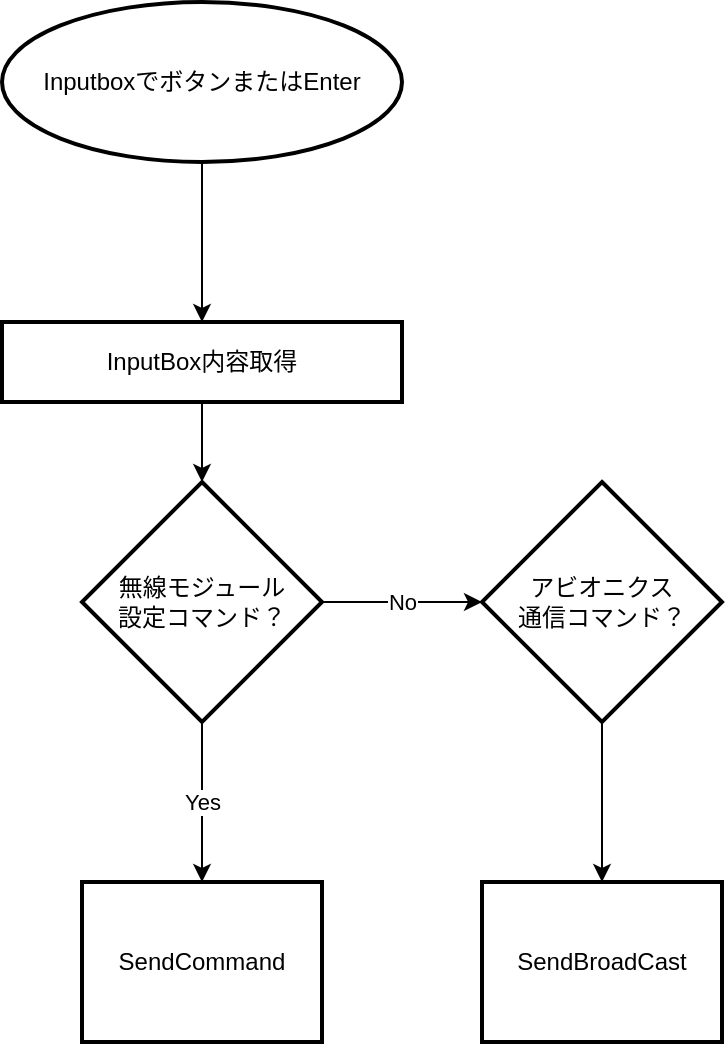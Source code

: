 <mxfile>
    <diagram id="SGVjsjKshjUXTUl1Bq9M" name="ページ1">
        <mxGraphModel dx="753" dy="519" grid="1" gridSize="10" guides="1" tooltips="1" connect="1" arrows="1" fold="1" page="1" pageScale="1" pageWidth="827" pageHeight="1169" math="0" shadow="0">
            <root>
                <mxCell id="0"/>
                <mxCell id="1" parent="0"/>
                <mxCell id="4" value="" style="edgeStyle=none;html=1;" parent="1" source="2" target="3" edge="1">
                    <mxGeometry relative="1" as="geometry"/>
                </mxCell>
                <mxCell id="2" value="InputboxでボタンまたはEnter" style="strokeWidth=2;html=1;shape=mxgraph.flowchart.start_1;whiteSpace=wrap;" parent="1" vertex="1">
                    <mxGeometry x="80" y="40" width="200" height="80" as="geometry"/>
                </mxCell>
                <mxCell id="10" value="" style="edgeStyle=none;html=1;" parent="1" source="3" target="9" edge="1">
                    <mxGeometry relative="1" as="geometry"/>
                </mxCell>
                <mxCell id="3" value="InputBox内容取得" style="whiteSpace=wrap;html=1;strokeWidth=2;" parent="1" vertex="1">
                    <mxGeometry x="80" y="200" width="200" height="40" as="geometry"/>
                </mxCell>
                <mxCell id="9" value="無線モジュール&lt;br&gt;設定コマンド？" style="rhombus;whiteSpace=wrap;html=1;strokeWidth=2;" parent="1" vertex="1">
                    <mxGeometry x="120" y="280" width="120" height="120" as="geometry"/>
                </mxCell>
                <mxCell id="22" value="" style="edgeStyle=none;html=1;" edge="1" parent="1" source="11" target="21">
                    <mxGeometry relative="1" as="geometry"/>
                </mxCell>
                <mxCell id="11" value="アビオニクス&lt;br&gt;通信コマンド？" style="rhombus;whiteSpace=wrap;html=1;strokeWidth=2;" parent="1" vertex="1">
                    <mxGeometry x="320" y="280" width="120" height="120" as="geometry"/>
                </mxCell>
                <mxCell id="14" value="" style="endArrow=classic;html=1;exitX=1;exitY=0.5;exitDx=0;exitDy=0;entryX=0;entryY=0.5;entryDx=0;entryDy=0;" parent="1" source="9" target="11" edge="1">
                    <mxGeometry relative="1" as="geometry">
                        <mxPoint x="260" y="380" as="sourcePoint"/>
                        <mxPoint x="310" y="350" as="targetPoint"/>
                    </mxGeometry>
                </mxCell>
                <mxCell id="15" value="No" style="edgeLabel;resizable=0;html=1;align=center;verticalAlign=middle;rounded=0;" parent="14" connectable="0" vertex="1">
                    <mxGeometry relative="1" as="geometry"/>
                </mxCell>
                <mxCell id="16" value="" style="endArrow=classic;html=1;exitX=0.5;exitY=1;exitDx=0;exitDy=0;entryX=0.5;entryY=0;entryDx=0;entryDy=0;" parent="1" source="9" target="18" edge="1">
                    <mxGeometry relative="1" as="geometry">
                        <mxPoint x="250" y="350" as="sourcePoint"/>
                        <mxPoint x="130" y="460" as="targetPoint"/>
                    </mxGeometry>
                </mxCell>
                <mxCell id="17" value="Yes" style="edgeLabel;resizable=0;html=1;align=center;verticalAlign=middle;rounded=0;" parent="16" connectable="0" vertex="1">
                    <mxGeometry relative="1" as="geometry"/>
                </mxCell>
                <mxCell id="18" value="SendCommand" style="whiteSpace=wrap;html=1;strokeWidth=2;" parent="1" vertex="1">
                    <mxGeometry x="120" y="480" width="120" height="80" as="geometry"/>
                </mxCell>
                <mxCell id="21" value="SendBroadCast" style="whiteSpace=wrap;html=1;strokeWidth=2;" vertex="1" parent="1">
                    <mxGeometry x="320" y="480" width="120" height="80" as="geometry"/>
                </mxCell>
            </root>
        </mxGraphModel>
    </diagram>
</mxfile>